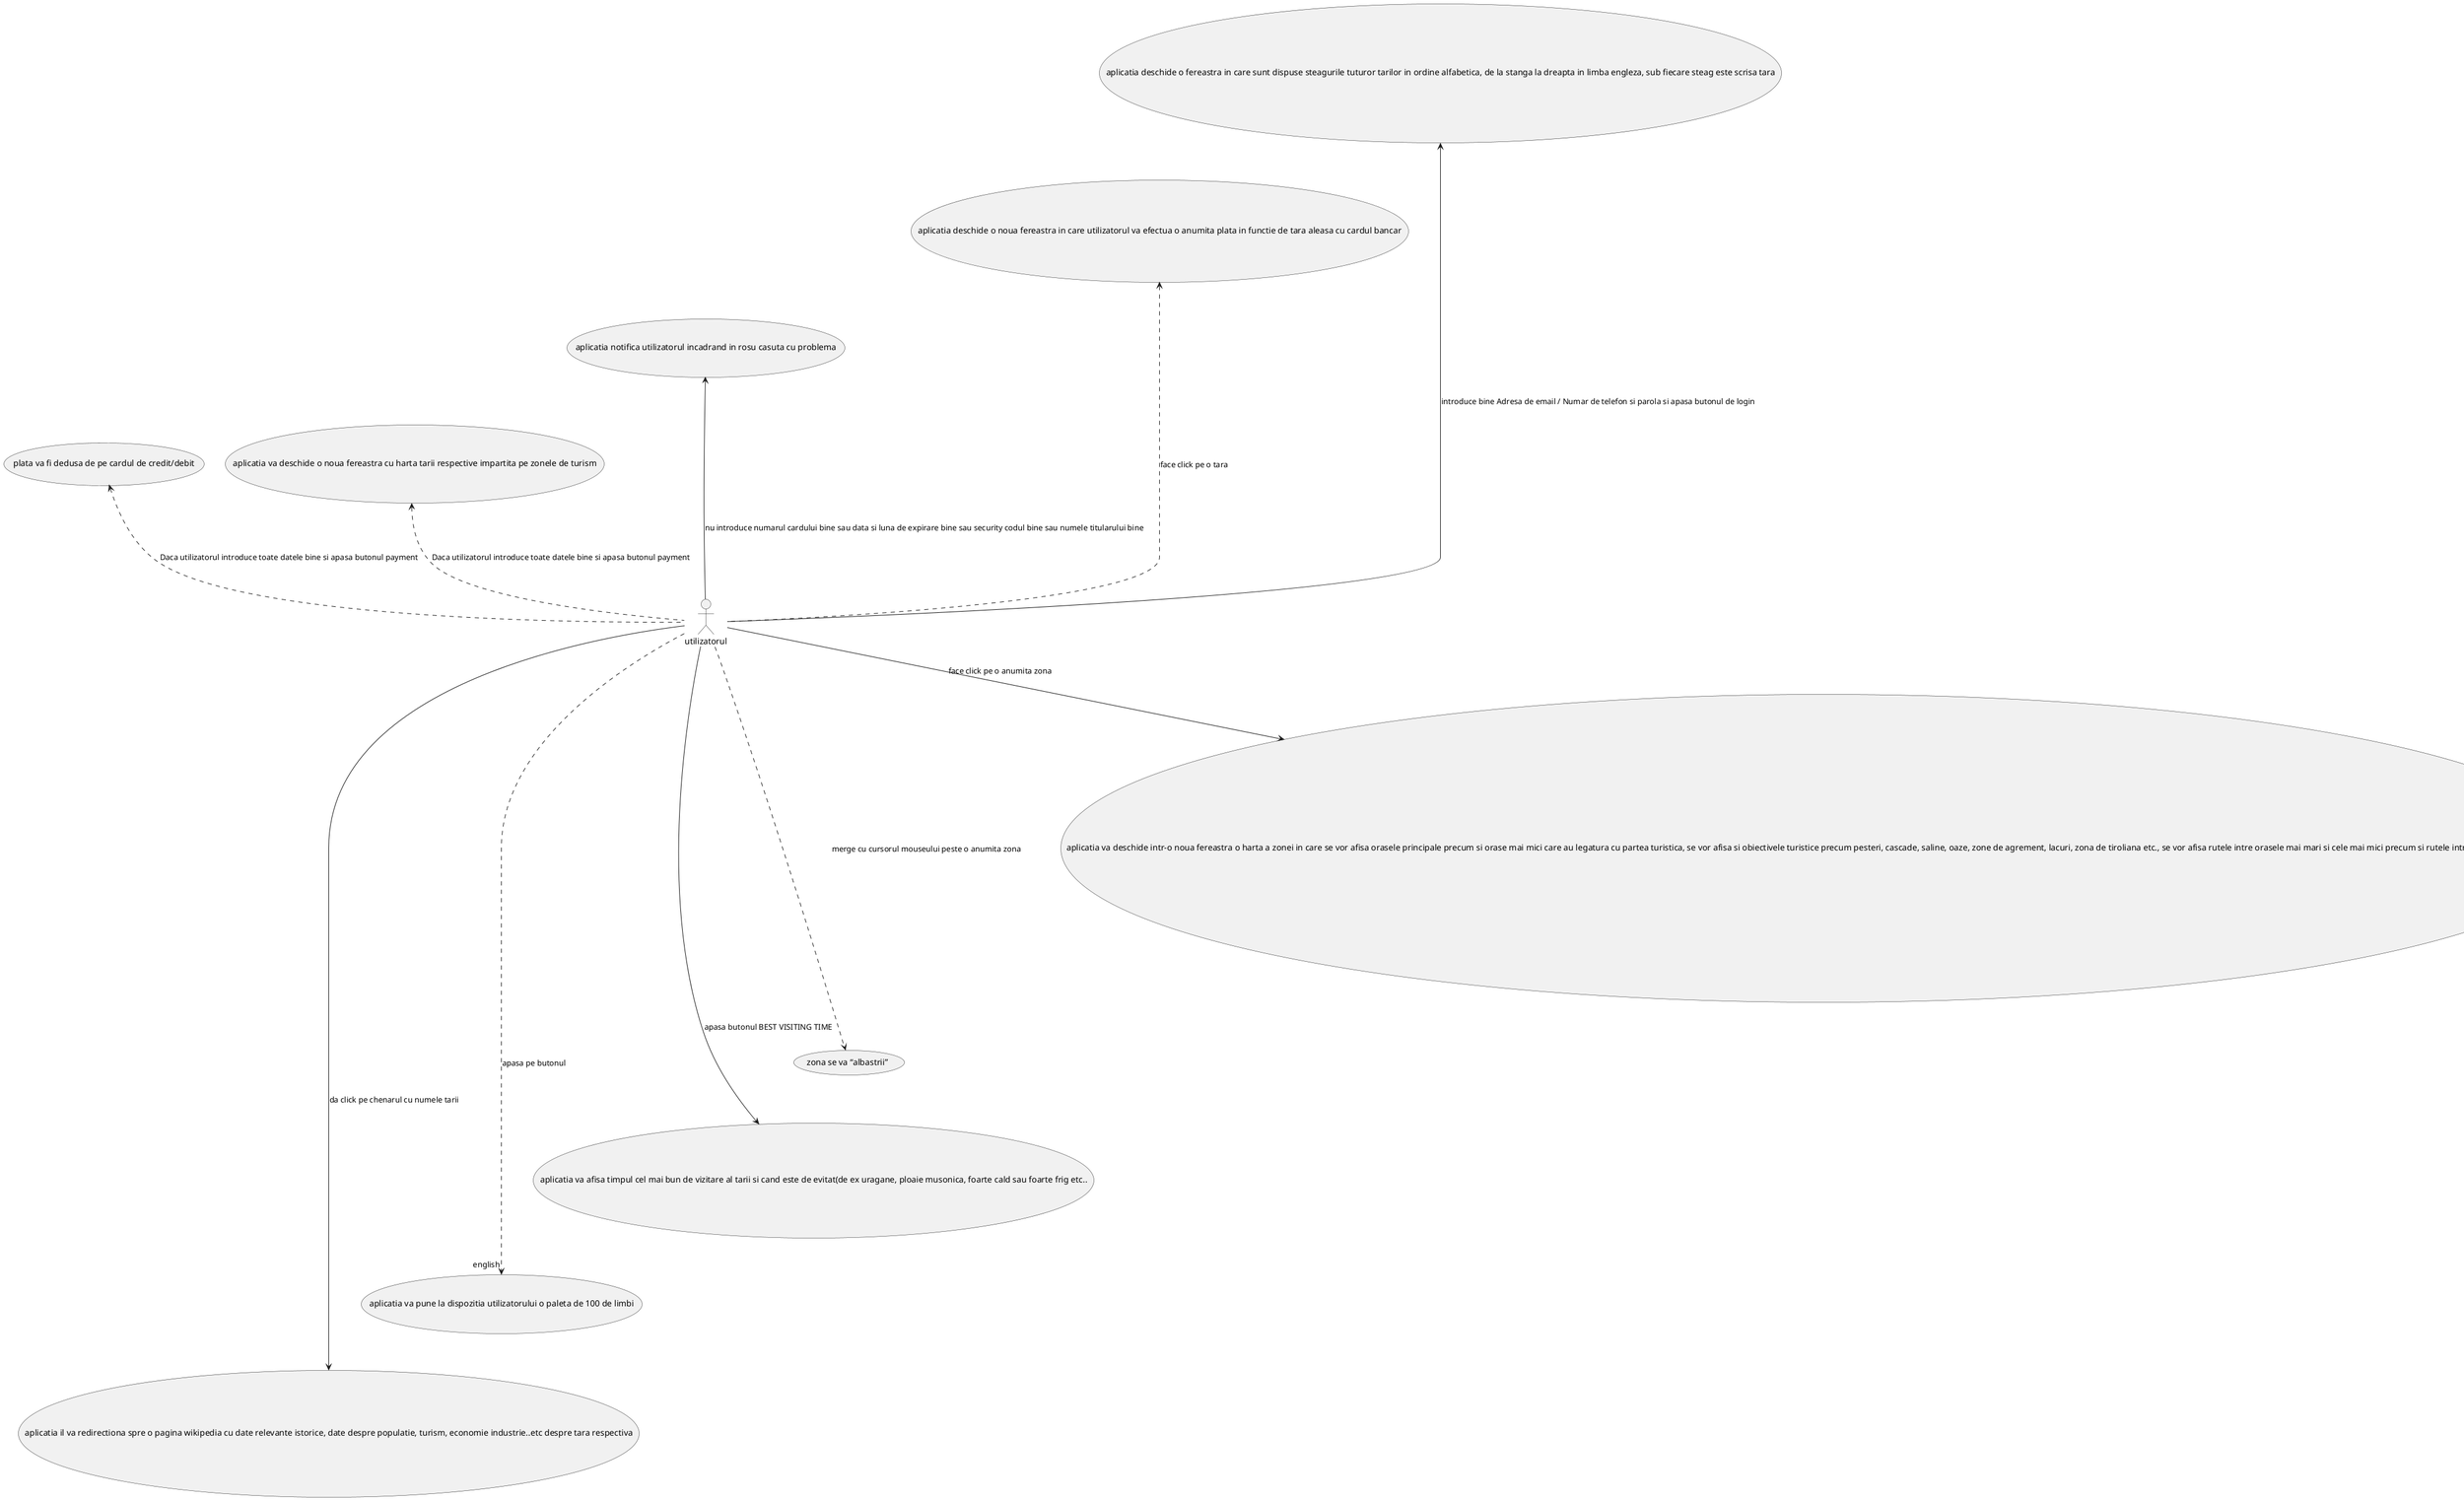 @startuml
utilizatorul-up----->(aplicatia deschide o fereastra in care sunt dispuse steagurile tuturor tarilor in ordine alfabetica, de la stanga la dreapta in limba engleza, sub fiecare steag este scrisa tara):introduce bine Adresa de email / Numar de telefon si parola si apasa butonul de login
utilizatorul-up....>(aplicatia deschide o noua fereastra in care utilizatorul va efectua o anumita plata in functie de tara aleasa cu cardul bancar):face click pe o tara
utilizatorul-up--->(aplicatia notifica utilizatorul incadrand in rosu casuta cu problema):nu introduce numarul cardului bine sau data si luna de expirare bine sau security codul bine sau numele titularului bine
utilizatorul-up..>(aplicatia va deschide o noua fereastra cu harta tarii respective impartita pe zonele de turism):Daca utilizatorul introduce toate datele bine si apasa butonul payment
utilizatorul-up..>(plata va fi dedusa de pe cardul de credit/debit):Daca utilizatorul introduce toate datele bine si apasa butonul payment
utilizatorul-down----->(aplicatia il va redirectiona spre o pagina wikipedia cu date relevante istorice, date despre populatie, turism, economie industrie..etc despre tara respectiva):da click pe chenarul cu numele tarii
utilizatorul-down....>(aplicatia va pune la dispozitia utilizatorului o paleta de 100 de limbi):apasa pe butonul “english”
utilizatorul-down--->(aplicatia va afisa timpul cel mai bun de vizitare al tarii si cand este de evitat(de ex uragane, ploaie musonica, foarte cald sau foarte frig etc..):apasa butonul BEST VISITING TIME
utilizatorul-down..>(zona se va “albastrii”):merge cu cursorul mouseului peste o anumita zona
utilizatorul-down->(aplicatia va deschide intr-o noua fereastra o harta a zonei in care se vor afisa orasele principale precum si orase mai mici care au legatura cu partea turistica, se vor afisa si obiectivele turistice precum pesteri, cascade, saline, oaze, zone de agrement, lacuri, zona de tiroliana etc., se vor afisa rutele intre orasele mai mari si cele mai mici precum si rutele intre obiectivele turistice si orase):face click pe o anumita zona
@enduml